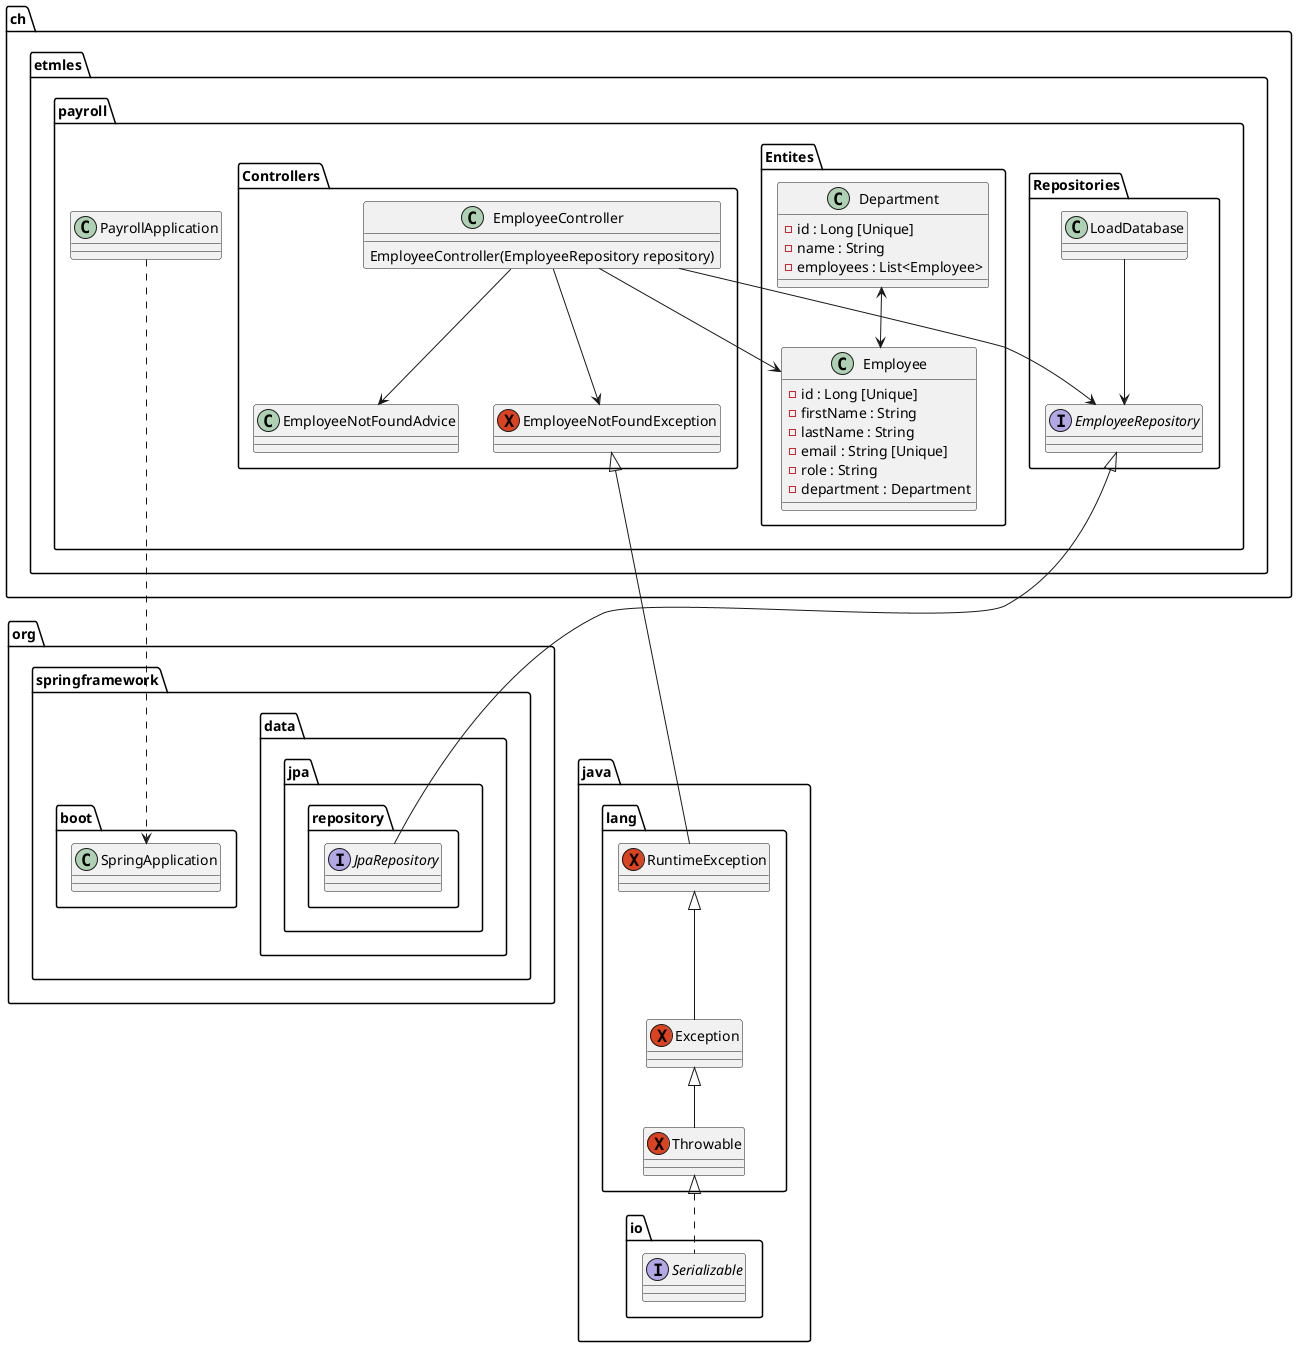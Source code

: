 @startuml

package "java.io" {
    interface "Serializable"
}

package "java.lang" {
    exception "RuntimeException"
    exception "Exception"
    exception "Throwable"

    "RuntimeException" <|-- "Exception"
    "Exception" <|-- "Throwable"
    "Throwable" <|.. "Serializable"
}

package "org.springframework.data.jpa.repository" {
    interface "JpaRepository"
}

package "ch.etmles.payroll" {

    class "PayrollApplication" {
    }

    package "org.springframework.boot" {
        class "SpringApplication"
    }

    package "Entites" {
        class "Employee" {
            - id : Long [Unique]
            - firstName : String
            - lastName : String
            - email : String [Unique]
            - role : String
            - department : Department
        }

        class "Department" {
            - id : Long [Unique]
            - name : String
            - employees : List<Employee>
        }

        "Department" <--> "Employee"
    }

    package "Repositories" {
        interface "EmployeeRepository"
        class "LoadDatabase"

        "LoadDatabase" --> "EmployeeRepository"
        "EmployeeRepository" <|-- "JpaRepository"
    }

    package "Controllers" {
        class "EmployeeController" {
            EmployeeController(EmployeeRepository repository)
        }
        class "EmployeeNotFoundAdvice"
        exception "EmployeeNotFoundException"

        "EmployeeController" --> "EmployeeNotFoundException"
        "EmployeeController" --> "EmployeeNotFoundAdvice"
        "EmployeeController" --> "EmployeeRepository"
        "EmployeeController" --> "Employee"

        "EmployeeNotFoundException" <|-- "RuntimeException"

    }

    "PayrollApplication" ..> "SpringApplication"
}

@enduml